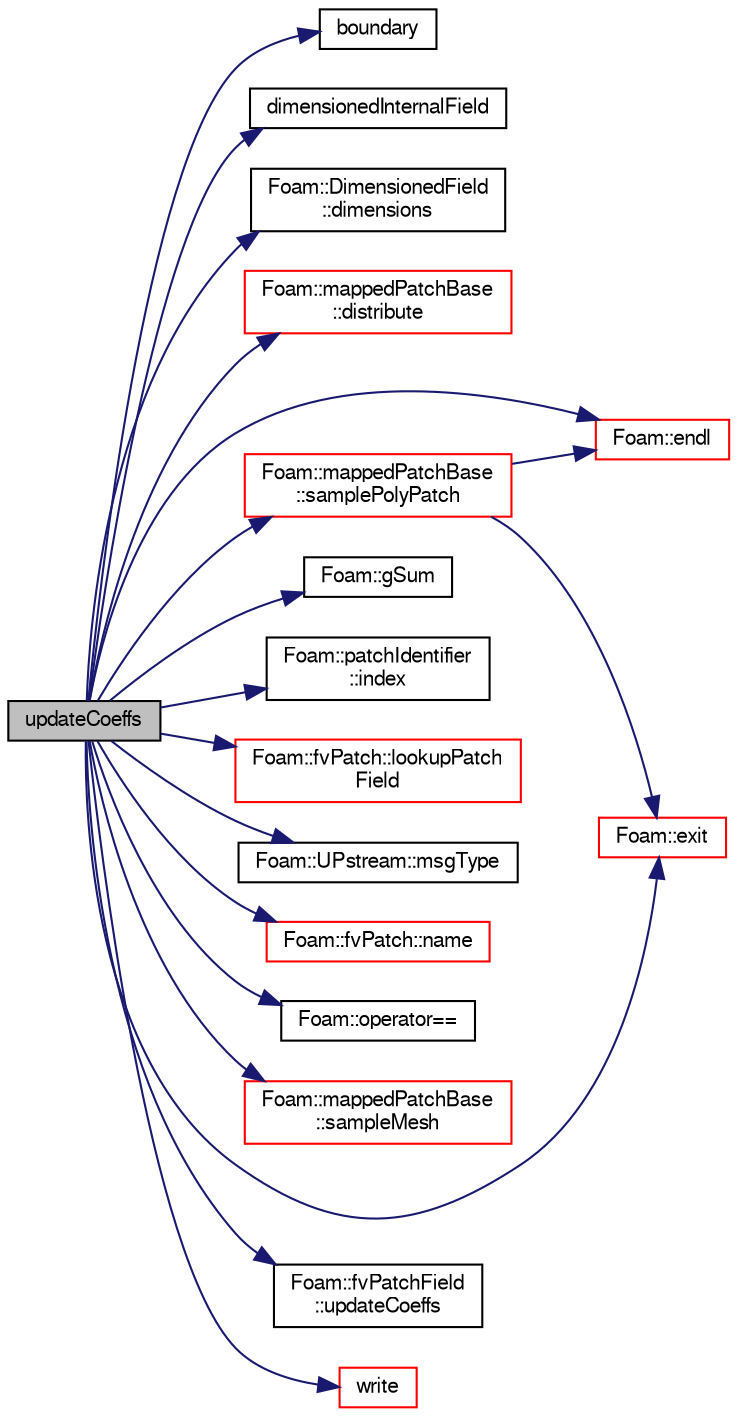 digraph "updateCoeffs"
{
  bgcolor="transparent";
  edge [fontname="FreeSans",fontsize="10",labelfontname="FreeSans",labelfontsize="10"];
  node [fontname="FreeSans",fontsize="10",shape=record];
  rankdir="LR";
  Node491 [label="updateCoeffs",height=0.2,width=0.4,color="black", fillcolor="grey75", style="filled", fontcolor="black"];
  Node491 -> Node492 [color="midnightblue",fontsize="10",style="solid",fontname="FreeSans"];
  Node492 [label="boundary",height=0.2,width=0.4,color="black",URL="$a17900.html#a658027ecaee450b6533bd8d019d2c1f5"];
  Node491 -> Node493 [color="midnightblue",fontsize="10",style="solid",fontname="FreeSans"];
  Node493 [label="dimensionedInternalField",height=0.2,width=0.4,color="black",URL="$a38438.html#a942cd19121a46cdc649099eb27c74b18"];
  Node491 -> Node494 [color="midnightblue",fontsize="10",style="solid",fontname="FreeSans"];
  Node494 [label="Foam::DimensionedField\l::dimensions",height=0.2,width=0.4,color="black",URL="$a26390.html#a66989c1e0666e0d0c93a2056ce75599e",tooltip="Return dimensions. "];
  Node491 -> Node495 [color="midnightblue",fontsize="10",style="solid",fontname="FreeSans"];
  Node495 [label="Foam::mappedPatchBase\l::distribute",height=0.2,width=0.4,color="red",URL="$a25094.html#abc1fef854aa7627739504e6f5408dd79",tooltip="Wrapper around map/interpolate data distribution. "];
  Node491 -> Node507 [color="midnightblue",fontsize="10",style="solid",fontname="FreeSans"];
  Node507 [label="Foam::endl",height=0.2,width=0.4,color="red",URL="$a21124.html#a2db8fe02a0d3909e9351bb4275b23ce4",tooltip="Add newline and flush stream. "];
  Node491 -> Node498 [color="midnightblue",fontsize="10",style="solid",fontname="FreeSans"];
  Node498 [label="Foam::exit",height=0.2,width=0.4,color="red",URL="$a21124.html#a06ca7250d8e89caf05243ec094843642"];
  Node491 -> Node825 [color="midnightblue",fontsize="10",style="solid",fontname="FreeSans"];
  Node825 [label="Foam::gSum",height=0.2,width=0.4,color="black",URL="$a21124.html#a11b1ebb4c53ad062332767d75ca96328"];
  Node491 -> Node838 [color="midnightblue",fontsize="10",style="solid",fontname="FreeSans"];
  Node838 [label="Foam::patchIdentifier\l::index",height=0.2,width=0.4,color="black",URL="$a27122.html#a4a438520bb14406481732edc13c119c7",tooltip="Return the index of this patch in the boundaryMesh. "];
  Node491 -> Node839 [color="midnightblue",fontsize="10",style="solid",fontname="FreeSans"];
  Node839 [label="Foam::fvPatch::lookupPatch\lField",height=0.2,width=0.4,color="red",URL="$a22870.html#af277a21566a73b296d908601f43917be",tooltip="Lookup and return the patchField of the named field from the. "];
  Node491 -> Node724 [color="midnightblue",fontsize="10",style="solid",fontname="FreeSans"];
  Node724 [label="Foam::UPstream::msgType",height=0.2,width=0.4,color="black",URL="$a26270.html#ae5b8fe6652f6320aa6c7f5c44b6f01b7",tooltip="Message tag of standard messages. "];
  Node491 -> Node841 [color="midnightblue",fontsize="10",style="solid",fontname="FreeSans"];
  Node841 [label="Foam::fvPatch::name",height=0.2,width=0.4,color="red",URL="$a22870.html#acc80e00a8ac919288fb55bd14cc88bf6",tooltip="Return name. "];
  Node491 -> Node843 [color="midnightblue",fontsize="10",style="solid",fontname="FreeSans"];
  Node843 [label="Foam::operator==",height=0.2,width=0.4,color="black",URL="$a21124.html#a28a45d2e3cca6152b024de57575abbf1"];
  Node491 -> Node844 [color="midnightblue",fontsize="10",style="solid",fontname="FreeSans"];
  Node844 [label="Foam::mappedPatchBase\l::sampleMesh",height=0.2,width=0.4,color="red",URL="$a25094.html#a75f4352dcd205ea34f90ada907f95091",tooltip="Get the region mesh. "];
  Node491 -> Node916 [color="midnightblue",fontsize="10",style="solid",fontname="FreeSans"];
  Node916 [label="Foam::mappedPatchBase\l::samplePolyPatch",height=0.2,width=0.4,color="red",URL="$a25094.html#a8f81235fc833f4500edd224fb8ecd146",tooltip="Get the patch on the region. "];
  Node916 -> Node507 [color="midnightblue",fontsize="10",style="solid",fontname="FreeSans"];
  Node916 -> Node498 [color="midnightblue",fontsize="10",style="solid",fontname="FreeSans"];
  Node491 -> Node954 [color="midnightblue",fontsize="10",style="solid",fontname="FreeSans"];
  Node954 [label="Foam::fvPatchField\l::updateCoeffs",height=0.2,width=0.4,color="black",URL="$a22354.html#a7e24eafac629d3733181cd942d4c902f",tooltip="Update the coefficients associated with the patch field. "];
  Node491 -> Node955 [color="midnightblue",fontsize="10",style="solid",fontname="FreeSans"];
  Node955 [label="write",height=0.2,width=0.4,color="red",URL="$a22178.html#a293fdfec8bdfbd5c3913ab4c9f3454ff",tooltip="Write. "];
}
